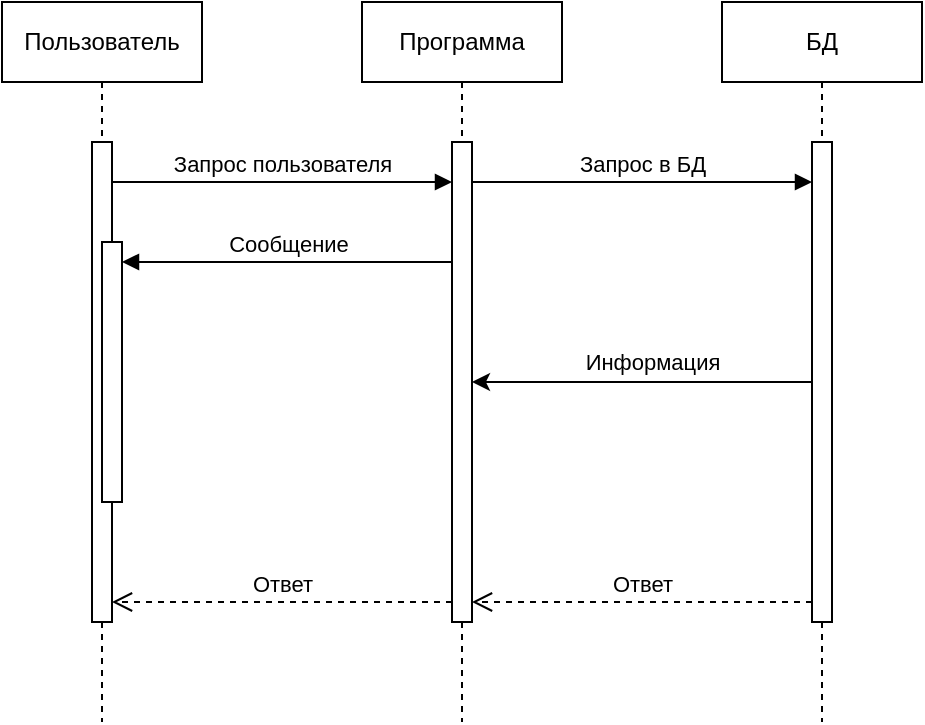 <mxfile version="24.2.3" type="device">
  <diagram name="Страница — 1" id="g-bH_DATAnXVI8weib5d">
    <mxGraphModel dx="466" dy="625" grid="1" gridSize="10" guides="1" tooltips="1" connect="1" arrows="1" fold="1" page="1" pageScale="1" pageWidth="827" pageHeight="1169" math="0" shadow="0">
      <root>
        <mxCell id="0" />
        <mxCell id="1" parent="0" />
        <mxCell id="yfMzUgwGi2XNXxsfkuQ0-1" value="Пользователь" style="shape=umlLifeline;perimeter=lifelinePerimeter;whiteSpace=wrap;html=1;container=0;dropTarget=0;collapsible=0;recursiveResize=0;outlineConnect=0;portConstraint=eastwest;newEdgeStyle={&quot;edgeStyle&quot;:&quot;elbowEdgeStyle&quot;,&quot;elbow&quot;:&quot;vertical&quot;,&quot;curved&quot;:0,&quot;rounded&quot;:0};" vertex="1" parent="1">
          <mxGeometry x="1030" y="150" width="100" height="360" as="geometry" />
        </mxCell>
        <mxCell id="yfMzUgwGi2XNXxsfkuQ0-2" value="" style="html=1;points=[];perimeter=orthogonalPerimeter;outlineConnect=0;targetShapes=umlLifeline;portConstraint=eastwest;newEdgeStyle={&quot;edgeStyle&quot;:&quot;elbowEdgeStyle&quot;,&quot;elbow&quot;:&quot;vertical&quot;,&quot;curved&quot;:0,&quot;rounded&quot;:0};" vertex="1" parent="yfMzUgwGi2XNXxsfkuQ0-1">
          <mxGeometry x="45" y="70" width="10" height="240" as="geometry" />
        </mxCell>
        <mxCell id="yfMzUgwGi2XNXxsfkuQ0-3" value="" style="html=1;points=[];perimeter=orthogonalPerimeter;outlineConnect=0;targetShapes=umlLifeline;portConstraint=eastwest;newEdgeStyle={&quot;edgeStyle&quot;:&quot;elbowEdgeStyle&quot;,&quot;elbow&quot;:&quot;vertical&quot;,&quot;curved&quot;:0,&quot;rounded&quot;:0};" vertex="1" parent="yfMzUgwGi2XNXxsfkuQ0-1">
          <mxGeometry x="50" y="120" width="10" height="130" as="geometry" />
        </mxCell>
        <mxCell id="yfMzUgwGi2XNXxsfkuQ0-4" value="Программа" style="shape=umlLifeline;perimeter=lifelinePerimeter;whiteSpace=wrap;html=1;container=0;dropTarget=0;collapsible=0;recursiveResize=0;outlineConnect=0;portConstraint=eastwest;newEdgeStyle={&quot;edgeStyle&quot;:&quot;elbowEdgeStyle&quot;,&quot;elbow&quot;:&quot;vertical&quot;,&quot;curved&quot;:0,&quot;rounded&quot;:0};" vertex="1" parent="1">
          <mxGeometry x="1210" y="150" width="100" height="360" as="geometry" />
        </mxCell>
        <mxCell id="yfMzUgwGi2XNXxsfkuQ0-5" value="" style="html=1;points=[];perimeter=orthogonalPerimeter;outlineConnect=0;targetShapes=umlLifeline;portConstraint=eastwest;newEdgeStyle={&quot;edgeStyle&quot;:&quot;elbowEdgeStyle&quot;,&quot;elbow&quot;:&quot;vertical&quot;,&quot;curved&quot;:0,&quot;rounded&quot;:0};" vertex="1" parent="yfMzUgwGi2XNXxsfkuQ0-4">
          <mxGeometry x="45" y="70" width="10" height="240" as="geometry" />
        </mxCell>
        <mxCell id="yfMzUgwGi2XNXxsfkuQ0-6" value="Запрос пользователя" style="html=1;verticalAlign=bottom;endArrow=block;edgeStyle=elbowEdgeStyle;elbow=vertical;curved=0;rounded=0;" edge="1" parent="1">
          <mxGeometry x="-0.002" relative="1" as="geometry">
            <mxPoint x="1085" y="240" as="sourcePoint" />
            <Array as="points">
              <mxPoint x="1180" y="240" />
            </Array>
            <mxPoint as="offset" />
            <mxPoint x="1255" y="240" as="targetPoint" />
          </mxGeometry>
        </mxCell>
        <mxCell id="yfMzUgwGi2XNXxsfkuQ0-7" value="Ответ" style="html=1;verticalAlign=bottom;endArrow=open;dashed=1;endSize=8;edgeStyle=elbowEdgeStyle;elbow=vertical;curved=0;rounded=0;" edge="1" parent="1" source="yfMzUgwGi2XNXxsfkuQ0-5" target="yfMzUgwGi2XNXxsfkuQ0-2">
          <mxGeometry relative="1" as="geometry">
            <mxPoint x="1185" y="375" as="targetPoint" />
            <Array as="points">
              <mxPoint x="1180" y="450" />
            </Array>
          </mxGeometry>
        </mxCell>
        <mxCell id="yfMzUgwGi2XNXxsfkuQ0-8" value="Сообщение" style="html=1;verticalAlign=bottom;endArrow=block;edgeStyle=elbowEdgeStyle;elbow=vertical;curved=0;rounded=0;" edge="1" parent="1">
          <mxGeometry relative="1" as="geometry">
            <mxPoint x="1255.0" y="280" as="sourcePoint" />
            <Array as="points">
              <mxPoint x="1180" y="280" />
            </Array>
            <mxPoint x="1090" y="280" as="targetPoint" />
          </mxGeometry>
        </mxCell>
        <mxCell id="yfMzUgwGi2XNXxsfkuQ0-9" value="БД" style="shape=umlLifeline;perimeter=lifelinePerimeter;whiteSpace=wrap;html=1;container=0;dropTarget=0;collapsible=0;recursiveResize=0;outlineConnect=0;portConstraint=eastwest;newEdgeStyle={&quot;edgeStyle&quot;:&quot;elbowEdgeStyle&quot;,&quot;elbow&quot;:&quot;vertical&quot;,&quot;curved&quot;:0,&quot;rounded&quot;:0};" vertex="1" parent="1">
          <mxGeometry x="1390" y="150" width="100" height="360" as="geometry" />
        </mxCell>
        <mxCell id="yfMzUgwGi2XNXxsfkuQ0-10" value="" style="html=1;points=[];perimeter=orthogonalPerimeter;outlineConnect=0;targetShapes=umlLifeline;portConstraint=eastwest;newEdgeStyle={&quot;edgeStyle&quot;:&quot;elbowEdgeStyle&quot;,&quot;elbow&quot;:&quot;vertical&quot;,&quot;curved&quot;:0,&quot;rounded&quot;:0};" vertex="1" parent="yfMzUgwGi2XNXxsfkuQ0-9">
          <mxGeometry x="45" y="70" width="10" height="240" as="geometry" />
        </mxCell>
        <mxCell id="yfMzUgwGi2XNXxsfkuQ0-13" value="" style="endArrow=classic;html=1;rounded=0;" edge="1" parent="1" source="yfMzUgwGi2XNXxsfkuQ0-10" target="yfMzUgwGi2XNXxsfkuQ0-5">
          <mxGeometry width="50" height="50" relative="1" as="geometry">
            <mxPoint x="1440" y="390" as="sourcePoint" />
            <mxPoint x="1270" y="390" as="targetPoint" />
          </mxGeometry>
        </mxCell>
        <mxCell id="yfMzUgwGi2XNXxsfkuQ0-14" value="Информация" style="text;html=1;align=center;verticalAlign=middle;resizable=0;points=[];autosize=1;strokeColor=none;fillColor=none;fontSize=11;" vertex="1" parent="1">
          <mxGeometry x="1310" y="315" width="90" height="30" as="geometry" />
        </mxCell>
        <mxCell id="yfMzUgwGi2XNXxsfkuQ0-15" value="Ответ" style="html=1;verticalAlign=bottom;endArrow=open;dashed=1;endSize=8;edgeStyle=elbowEdgeStyle;elbow=vertical;curved=0;rounded=0;" edge="1" parent="1">
          <mxGeometry relative="1" as="geometry">
            <mxPoint x="1265" y="450" as="targetPoint" />
            <Array as="points">
              <mxPoint x="1360" y="450" />
            </Array>
            <mxPoint x="1435" y="450" as="sourcePoint" />
            <mxPoint as="offset" />
          </mxGeometry>
        </mxCell>
        <mxCell id="yfMzUgwGi2XNXxsfkuQ0-21" value="Запрос в БД" style="html=1;verticalAlign=bottom;endArrow=block;edgeStyle=elbowEdgeStyle;elbow=vertical;curved=0;rounded=0;" edge="1" parent="1" source="yfMzUgwGi2XNXxsfkuQ0-5" target="yfMzUgwGi2XNXxsfkuQ0-10">
          <mxGeometry x="-0.002" relative="1" as="geometry">
            <mxPoint x="1290" y="240" as="sourcePoint" />
            <Array as="points">
              <mxPoint x="1355" y="240" />
            </Array>
            <mxPoint as="offset" />
            <mxPoint x="1430" y="240" as="targetPoint" />
          </mxGeometry>
        </mxCell>
      </root>
    </mxGraphModel>
  </diagram>
</mxfile>
